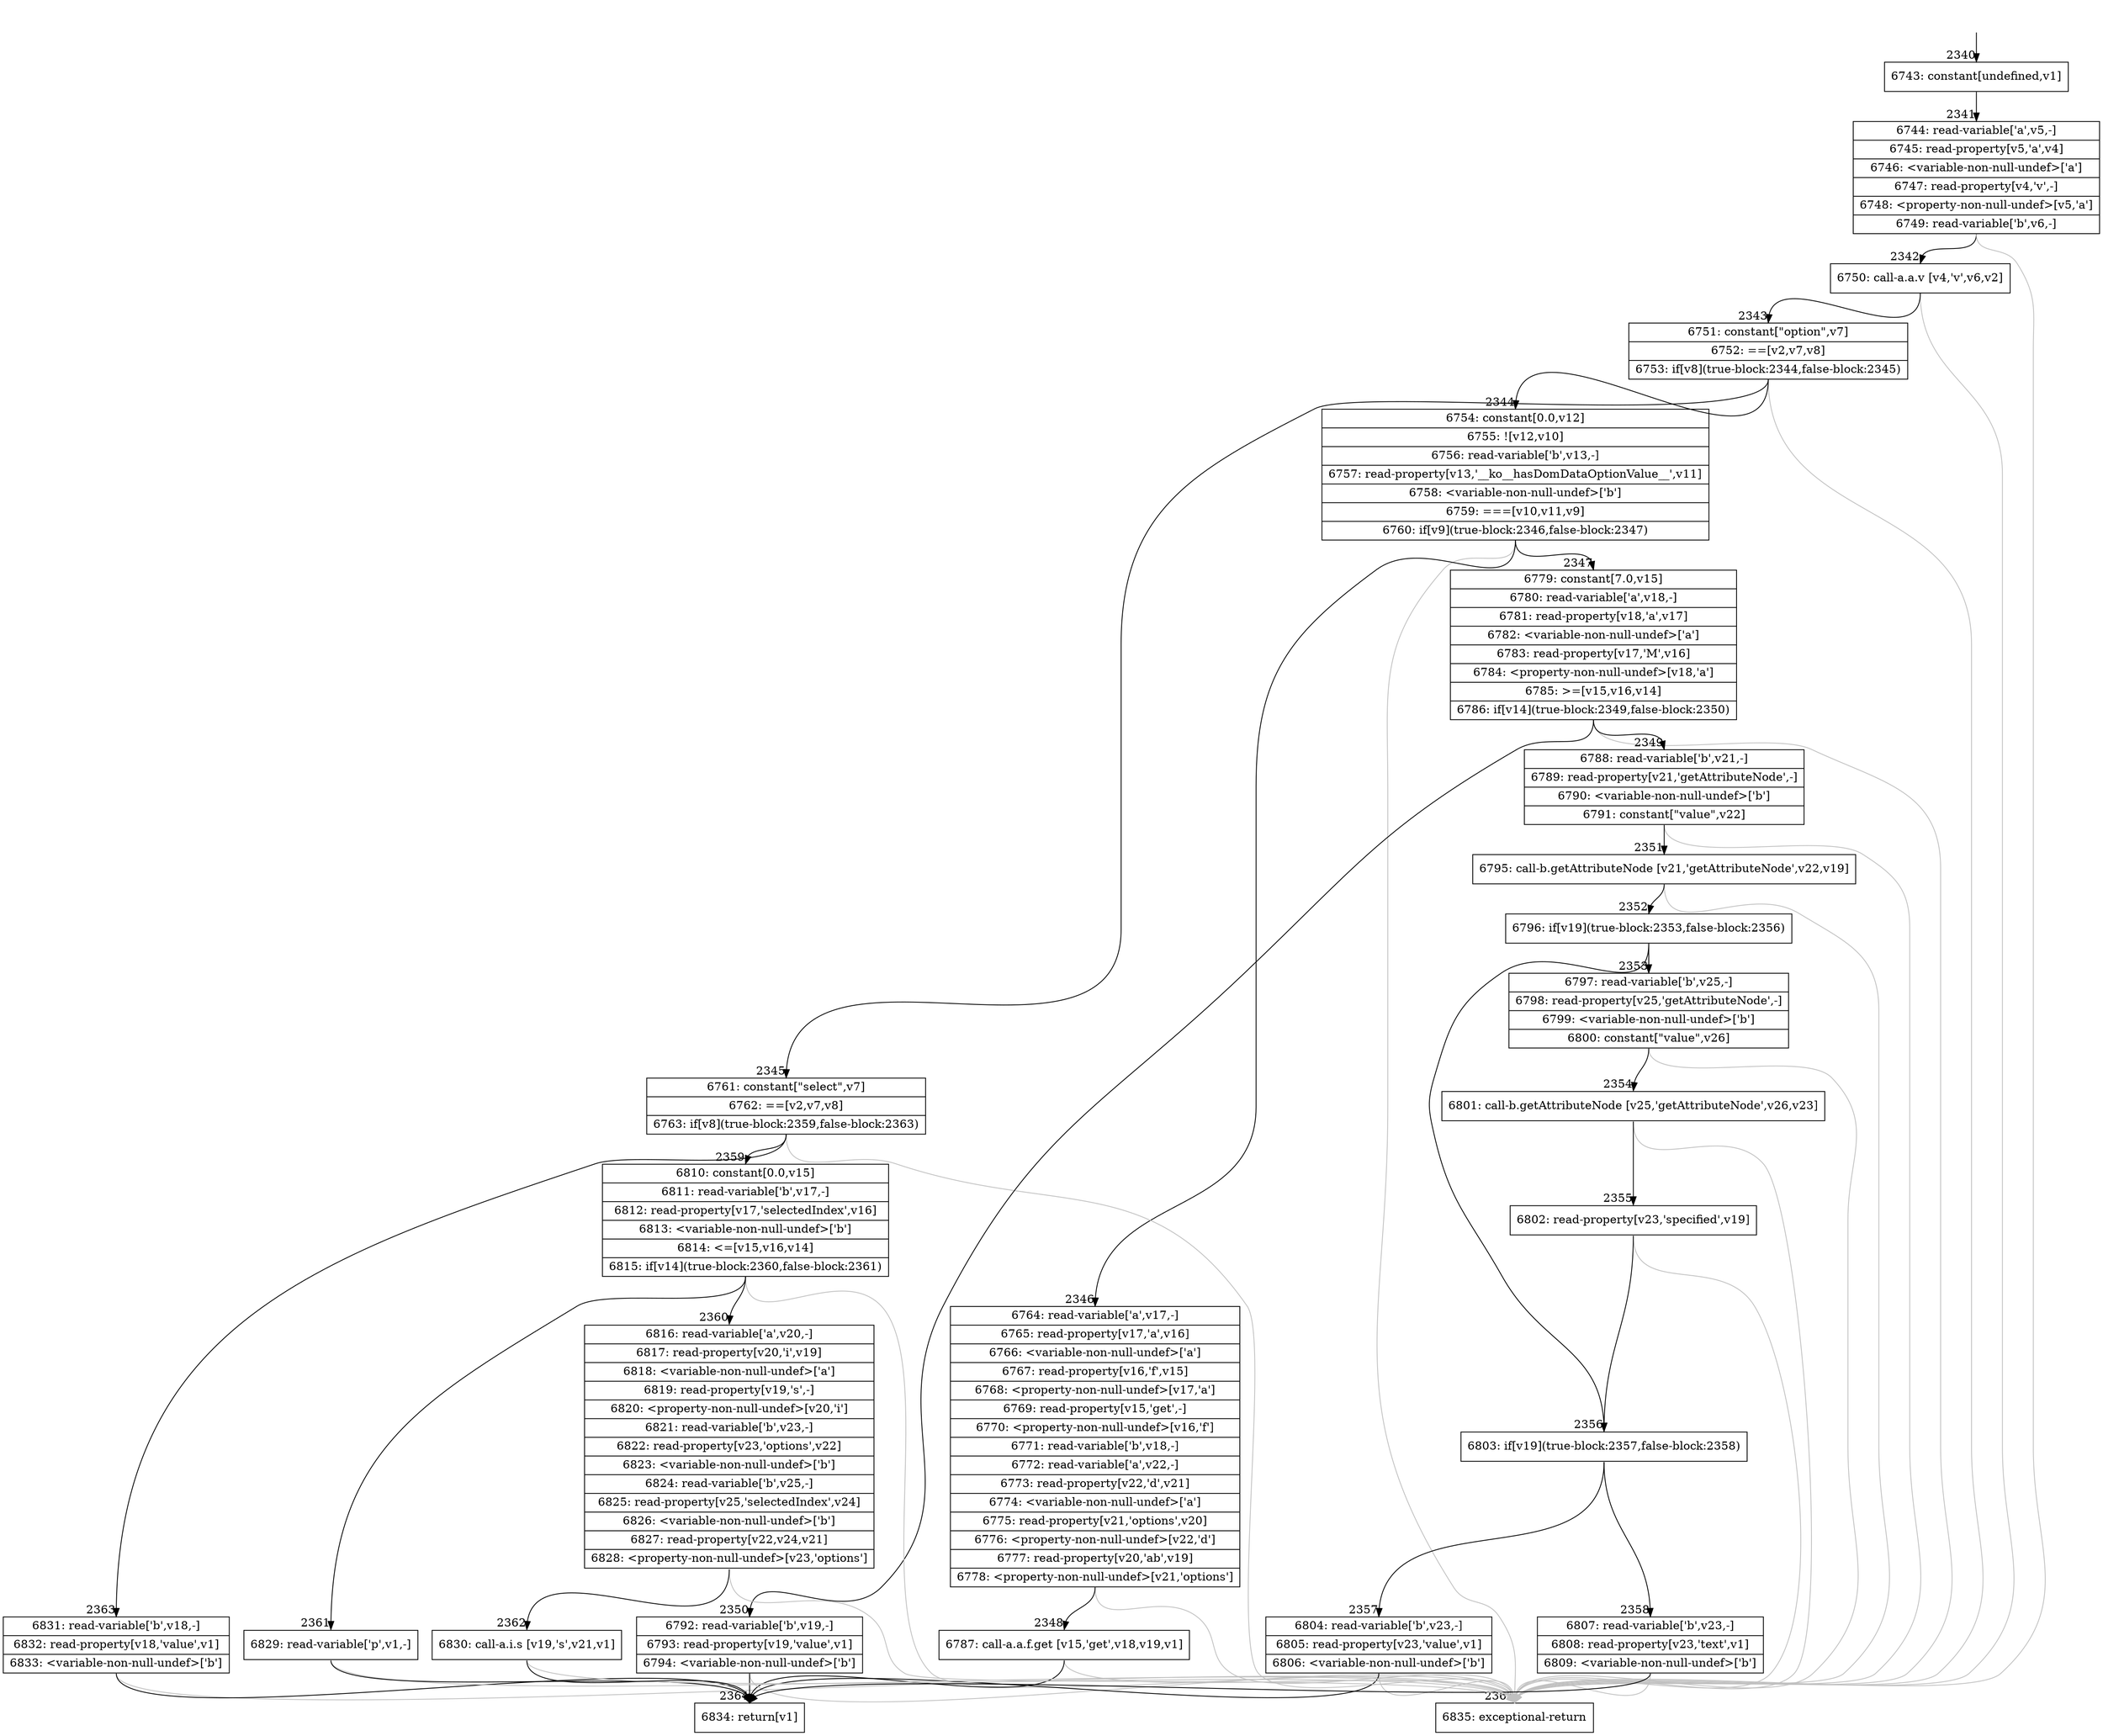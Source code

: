 digraph {
rankdir="TD"
BB_entry202[shape=none,label=""];
BB_entry202 -> BB2340 [tailport=s, headport=n, headlabel="    2340"]
BB2340 [shape=record label="{6743: constant[undefined,v1]}" ] 
BB2340 -> BB2341 [tailport=s, headport=n, headlabel="      2341"]
BB2341 [shape=record label="{6744: read-variable['a',v5,-]|6745: read-property[v5,'a',v4]|6746: \<variable-non-null-undef\>['a']|6747: read-property[v4,'v',-]|6748: \<property-non-null-undef\>[v5,'a']|6749: read-variable['b',v6,-]}" ] 
BB2341 -> BB2342 [tailport=s, headport=n, headlabel="      2342"]
BB2341 -> BB2365 [tailport=s, headport=n, color=gray, headlabel="      2365"]
BB2342 [shape=record label="{6750: call-a.a.v [v4,'v',v6,v2]}" ] 
BB2342 -> BB2343 [tailport=s, headport=n, headlabel="      2343"]
BB2342 -> BB2365 [tailport=s, headport=n, color=gray]
BB2343 [shape=record label="{6751: constant[\"option\",v7]|6752: ==[v2,v7,v8]|6753: if[v8](true-block:2344,false-block:2345)}" ] 
BB2343 -> BB2344 [tailport=s, headport=n, headlabel="      2344"]
BB2343 -> BB2345 [tailport=s, headport=n, headlabel="      2345"]
BB2343 -> BB2365 [tailport=s, headport=n, color=gray]
BB2344 [shape=record label="{6754: constant[0.0,v12]|6755: ![v12,v10]|6756: read-variable['b',v13,-]|6757: read-property[v13,'__ko__hasDomDataOptionValue__',v11]|6758: \<variable-non-null-undef\>['b']|6759: ===[v10,v11,v9]|6760: if[v9](true-block:2346,false-block:2347)}" ] 
BB2344 -> BB2346 [tailport=s, headport=n, headlabel="      2346"]
BB2344 -> BB2347 [tailport=s, headport=n, headlabel="      2347"]
BB2344 -> BB2365 [tailport=s, headport=n, color=gray]
BB2345 [shape=record label="{6761: constant[\"select\",v7]|6762: ==[v2,v7,v8]|6763: if[v8](true-block:2359,false-block:2363)}" ] 
BB2345 -> BB2359 [tailport=s, headport=n, headlabel="      2359"]
BB2345 -> BB2363 [tailport=s, headport=n, headlabel="      2363"]
BB2345 -> BB2365 [tailport=s, headport=n, color=gray]
BB2346 [shape=record label="{6764: read-variable['a',v17,-]|6765: read-property[v17,'a',v16]|6766: \<variable-non-null-undef\>['a']|6767: read-property[v16,'f',v15]|6768: \<property-non-null-undef\>[v17,'a']|6769: read-property[v15,'get',-]|6770: \<property-non-null-undef\>[v16,'f']|6771: read-variable['b',v18,-]|6772: read-variable['a',v22,-]|6773: read-property[v22,'d',v21]|6774: \<variable-non-null-undef\>['a']|6775: read-property[v21,'options',v20]|6776: \<property-non-null-undef\>[v22,'d']|6777: read-property[v20,'ab',v19]|6778: \<property-non-null-undef\>[v21,'options']}" ] 
BB2346 -> BB2348 [tailport=s, headport=n, headlabel="      2348"]
BB2346 -> BB2365 [tailport=s, headport=n, color=gray]
BB2347 [shape=record label="{6779: constant[7.0,v15]|6780: read-variable['a',v18,-]|6781: read-property[v18,'a',v17]|6782: \<variable-non-null-undef\>['a']|6783: read-property[v17,'M',v16]|6784: \<property-non-null-undef\>[v18,'a']|6785: \>=[v15,v16,v14]|6786: if[v14](true-block:2349,false-block:2350)}" ] 
BB2347 -> BB2349 [tailport=s, headport=n, headlabel="      2349"]
BB2347 -> BB2350 [tailport=s, headport=n, headlabel="      2350"]
BB2347 -> BB2365 [tailport=s, headport=n, color=gray]
BB2348 [shape=record label="{6787: call-a.a.f.get [v15,'get',v18,v19,v1]}" ] 
BB2348 -> BB2364 [tailport=s, headport=n, headlabel="      2364"]
BB2348 -> BB2365 [tailport=s, headport=n, color=gray]
BB2349 [shape=record label="{6788: read-variable['b',v21,-]|6789: read-property[v21,'getAttributeNode',-]|6790: \<variable-non-null-undef\>['b']|6791: constant[\"value\",v22]}" ] 
BB2349 -> BB2351 [tailport=s, headport=n, headlabel="      2351"]
BB2349 -> BB2365 [tailport=s, headport=n, color=gray]
BB2350 [shape=record label="{6792: read-variable['b',v19,-]|6793: read-property[v19,'value',v1]|6794: \<variable-non-null-undef\>['b']}" ] 
BB2350 -> BB2364 [tailport=s, headport=n]
BB2350 -> BB2365 [tailport=s, headport=n, color=gray]
BB2351 [shape=record label="{6795: call-b.getAttributeNode [v21,'getAttributeNode',v22,v19]}" ] 
BB2351 -> BB2352 [tailport=s, headport=n, headlabel="      2352"]
BB2351 -> BB2365 [tailport=s, headport=n, color=gray]
BB2352 [shape=record label="{6796: if[v19](true-block:2353,false-block:2356)}" ] 
BB2352 -> BB2356 [tailport=s, headport=n, headlabel="      2356"]
BB2352 -> BB2353 [tailport=s, headport=n, headlabel="      2353"]
BB2353 [shape=record label="{6797: read-variable['b',v25,-]|6798: read-property[v25,'getAttributeNode',-]|6799: \<variable-non-null-undef\>['b']|6800: constant[\"value\",v26]}" ] 
BB2353 -> BB2354 [tailport=s, headport=n, headlabel="      2354"]
BB2353 -> BB2365 [tailport=s, headport=n, color=gray]
BB2354 [shape=record label="{6801: call-b.getAttributeNode [v25,'getAttributeNode',v26,v23]}" ] 
BB2354 -> BB2355 [tailport=s, headport=n, headlabel="      2355"]
BB2354 -> BB2365 [tailport=s, headport=n, color=gray]
BB2355 [shape=record label="{6802: read-property[v23,'specified',v19]}" ] 
BB2355 -> BB2356 [tailport=s, headport=n]
BB2355 -> BB2365 [tailport=s, headport=n, color=gray]
BB2356 [shape=record label="{6803: if[v19](true-block:2357,false-block:2358)}" ] 
BB2356 -> BB2357 [tailport=s, headport=n, headlabel="      2357"]
BB2356 -> BB2358 [tailport=s, headport=n, headlabel="      2358"]
BB2357 [shape=record label="{6804: read-variable['b',v23,-]|6805: read-property[v23,'value',v1]|6806: \<variable-non-null-undef\>['b']}" ] 
BB2357 -> BB2364 [tailport=s, headport=n]
BB2357 -> BB2365 [tailport=s, headport=n, color=gray]
BB2358 [shape=record label="{6807: read-variable['b',v23,-]|6808: read-property[v23,'text',v1]|6809: \<variable-non-null-undef\>['b']}" ] 
BB2358 -> BB2364 [tailport=s, headport=n]
BB2358 -> BB2365 [tailport=s, headport=n, color=gray]
BB2359 [shape=record label="{6810: constant[0.0,v15]|6811: read-variable['b',v17,-]|6812: read-property[v17,'selectedIndex',v16]|6813: \<variable-non-null-undef\>['b']|6814: \<=[v15,v16,v14]|6815: if[v14](true-block:2360,false-block:2361)}" ] 
BB2359 -> BB2360 [tailport=s, headport=n, headlabel="      2360"]
BB2359 -> BB2361 [tailport=s, headport=n, headlabel="      2361"]
BB2359 -> BB2365 [tailport=s, headport=n, color=gray]
BB2360 [shape=record label="{6816: read-variable['a',v20,-]|6817: read-property[v20,'i',v19]|6818: \<variable-non-null-undef\>['a']|6819: read-property[v19,'s',-]|6820: \<property-non-null-undef\>[v20,'i']|6821: read-variable['b',v23,-]|6822: read-property[v23,'options',v22]|6823: \<variable-non-null-undef\>['b']|6824: read-variable['b',v25,-]|6825: read-property[v25,'selectedIndex',v24]|6826: \<variable-non-null-undef\>['b']|6827: read-property[v22,v24,v21]|6828: \<property-non-null-undef\>[v23,'options']}" ] 
BB2360 -> BB2362 [tailport=s, headport=n, headlabel="      2362"]
BB2360 -> BB2365 [tailport=s, headport=n, color=gray]
BB2361 [shape=record label="{6829: read-variable['p',v1,-]}" ] 
BB2361 -> BB2364 [tailport=s, headport=n]
BB2361 -> BB2365 [tailport=s, headport=n, color=gray]
BB2362 [shape=record label="{6830: call-a.i.s [v19,'s',v21,v1]}" ] 
BB2362 -> BB2364 [tailport=s, headport=n]
BB2362 -> BB2365 [tailport=s, headport=n, color=gray]
BB2363 [shape=record label="{6831: read-variable['b',v18,-]|6832: read-property[v18,'value',v1]|6833: \<variable-non-null-undef\>['b']}" ] 
BB2363 -> BB2364 [tailport=s, headport=n]
BB2363 -> BB2365 [tailport=s, headport=n, color=gray]
BB2364 [shape=record label="{6834: return[v1]}" ] 
BB2365 [shape=record label="{6835: exceptional-return}" ] 
}

